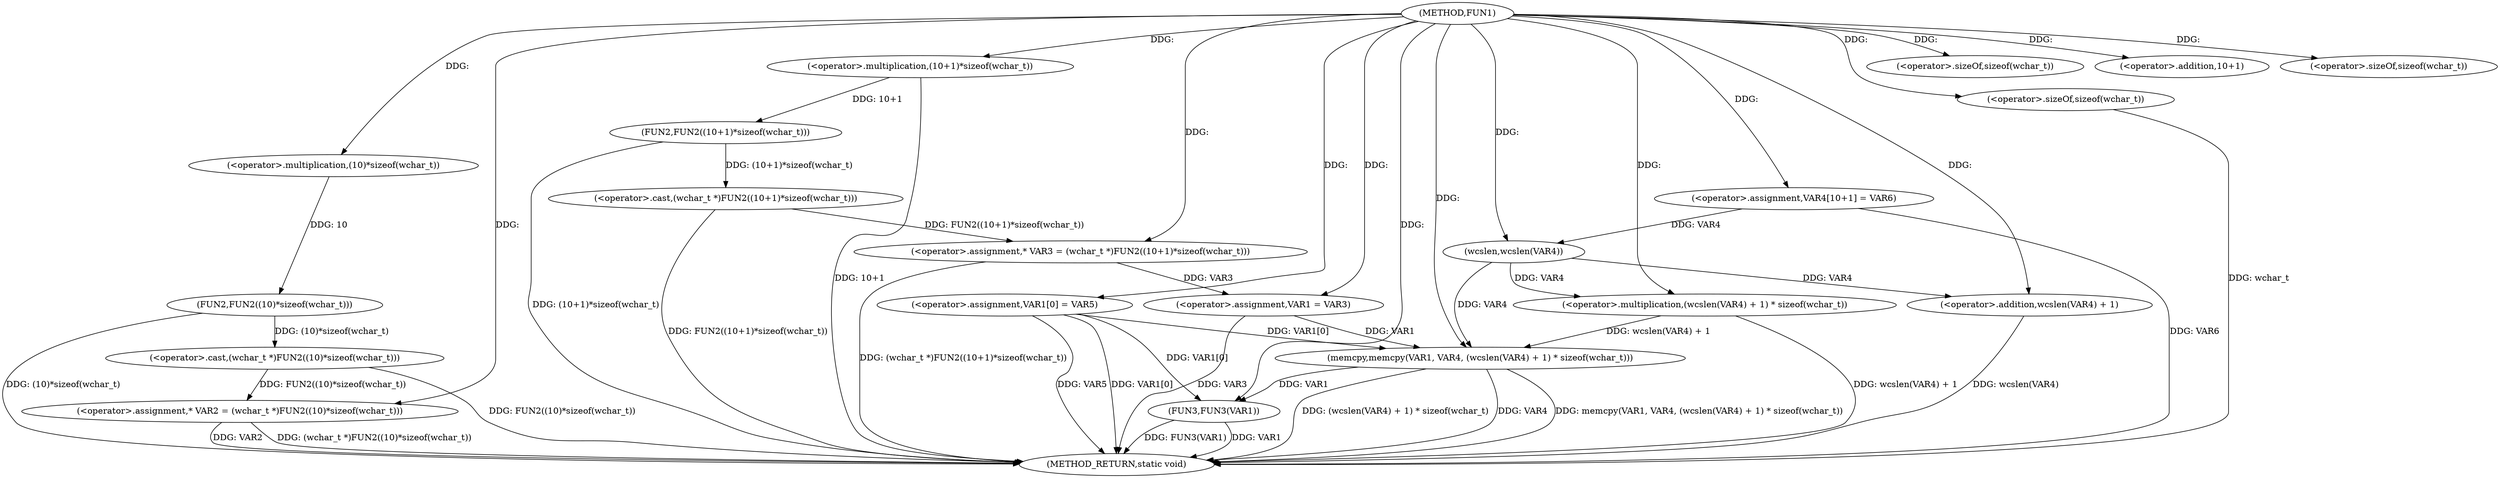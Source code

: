 digraph FUN1 {  
"1000100" [label = "(METHOD,FUN1)" ]
"1000152" [label = "(METHOD_RETURN,static void)" ]
"1000104" [label = "(<operator>.assignment,* VAR2 = (wchar_t *)FUN2((10)*sizeof(wchar_t)))" ]
"1000106" [label = "(<operator>.cast,(wchar_t *)FUN2((10)*sizeof(wchar_t)))" ]
"1000108" [label = "(FUN2,FUN2((10)*sizeof(wchar_t)))" ]
"1000109" [label = "(<operator>.multiplication,(10)*sizeof(wchar_t))" ]
"1000111" [label = "(<operator>.sizeOf,sizeof(wchar_t))" ]
"1000114" [label = "(<operator>.assignment,* VAR3 = (wchar_t *)FUN2((10+1)*sizeof(wchar_t)))" ]
"1000116" [label = "(<operator>.cast,(wchar_t *)FUN2((10+1)*sizeof(wchar_t)))" ]
"1000118" [label = "(FUN2,FUN2((10+1)*sizeof(wchar_t)))" ]
"1000119" [label = "(<operator>.multiplication,(10+1)*sizeof(wchar_t))" ]
"1000120" [label = "(<operator>.addition,10+1)" ]
"1000123" [label = "(<operator>.sizeOf,sizeof(wchar_t))" ]
"1000127" [label = "(<operator>.assignment,VAR1 = VAR3)" ]
"1000130" [label = "(<operator>.assignment,VAR1[0] = VAR5)" ]
"1000137" [label = "(<operator>.assignment,VAR4[10+1] = VAR6)" ]
"1000140" [label = "(memcpy,memcpy(VAR1, VAR4, (wcslen(VAR4) + 1) * sizeof(wchar_t)))" ]
"1000143" [label = "(<operator>.multiplication,(wcslen(VAR4) + 1) * sizeof(wchar_t))" ]
"1000144" [label = "(<operator>.addition,wcslen(VAR4) + 1)" ]
"1000145" [label = "(wcslen,wcslen(VAR4))" ]
"1000148" [label = "(<operator>.sizeOf,sizeof(wchar_t))" ]
"1000150" [label = "(FUN3,FUN3(VAR1))" ]
  "1000140" -> "1000152"  [ label = "DDG: VAR4"] 
  "1000106" -> "1000152"  [ label = "DDG: FUN2((10)*sizeof(wchar_t))"] 
  "1000150" -> "1000152"  [ label = "DDG: VAR1"] 
  "1000104" -> "1000152"  [ label = "DDG: VAR2"] 
  "1000137" -> "1000152"  [ label = "DDG: VAR6"] 
  "1000140" -> "1000152"  [ label = "DDG: memcpy(VAR1, VAR4, (wcslen(VAR4) + 1) * sizeof(wchar_t))"] 
  "1000116" -> "1000152"  [ label = "DDG: FUN2((10+1)*sizeof(wchar_t))"] 
  "1000119" -> "1000152"  [ label = "DDG: 10+1"] 
  "1000150" -> "1000152"  [ label = "DDG: FUN3(VAR1)"] 
  "1000118" -> "1000152"  [ label = "DDG: (10+1)*sizeof(wchar_t)"] 
  "1000114" -> "1000152"  [ label = "DDG: (wchar_t *)FUN2((10+1)*sizeof(wchar_t))"] 
  "1000130" -> "1000152"  [ label = "DDG: VAR1[0]"] 
  "1000127" -> "1000152"  [ label = "DDG: VAR3"] 
  "1000143" -> "1000152"  [ label = "DDG: wcslen(VAR4) + 1"] 
  "1000130" -> "1000152"  [ label = "DDG: VAR5"] 
  "1000148" -> "1000152"  [ label = "DDG: wchar_t"] 
  "1000140" -> "1000152"  [ label = "DDG: (wcslen(VAR4) + 1) * sizeof(wchar_t)"] 
  "1000144" -> "1000152"  [ label = "DDG: wcslen(VAR4)"] 
  "1000104" -> "1000152"  [ label = "DDG: (wchar_t *)FUN2((10)*sizeof(wchar_t))"] 
  "1000108" -> "1000152"  [ label = "DDG: (10)*sizeof(wchar_t)"] 
  "1000106" -> "1000104"  [ label = "DDG: FUN2((10)*sizeof(wchar_t))"] 
  "1000100" -> "1000104"  [ label = "DDG: "] 
  "1000108" -> "1000106"  [ label = "DDG: (10)*sizeof(wchar_t)"] 
  "1000109" -> "1000108"  [ label = "DDG: 10"] 
  "1000100" -> "1000109"  [ label = "DDG: "] 
  "1000100" -> "1000111"  [ label = "DDG: "] 
  "1000116" -> "1000114"  [ label = "DDG: FUN2((10+1)*sizeof(wchar_t))"] 
  "1000100" -> "1000114"  [ label = "DDG: "] 
  "1000118" -> "1000116"  [ label = "DDG: (10+1)*sizeof(wchar_t)"] 
  "1000119" -> "1000118"  [ label = "DDG: 10+1"] 
  "1000100" -> "1000119"  [ label = "DDG: "] 
  "1000100" -> "1000120"  [ label = "DDG: "] 
  "1000100" -> "1000123"  [ label = "DDG: "] 
  "1000114" -> "1000127"  [ label = "DDG: VAR3"] 
  "1000100" -> "1000127"  [ label = "DDG: "] 
  "1000100" -> "1000130"  [ label = "DDG: "] 
  "1000100" -> "1000137"  [ label = "DDG: "] 
  "1000127" -> "1000140"  [ label = "DDG: VAR1"] 
  "1000130" -> "1000140"  [ label = "DDG: VAR1[0]"] 
  "1000100" -> "1000140"  [ label = "DDG: "] 
  "1000145" -> "1000140"  [ label = "DDG: VAR4"] 
  "1000143" -> "1000140"  [ label = "DDG: wcslen(VAR4) + 1"] 
  "1000145" -> "1000143"  [ label = "DDG: VAR4"] 
  "1000100" -> "1000143"  [ label = "DDG: "] 
  "1000145" -> "1000144"  [ label = "DDG: VAR4"] 
  "1000137" -> "1000145"  [ label = "DDG: VAR4"] 
  "1000100" -> "1000145"  [ label = "DDG: "] 
  "1000100" -> "1000144"  [ label = "DDG: "] 
  "1000100" -> "1000148"  [ label = "DDG: "] 
  "1000140" -> "1000150"  [ label = "DDG: VAR1"] 
  "1000130" -> "1000150"  [ label = "DDG: VAR1[0]"] 
  "1000100" -> "1000150"  [ label = "DDG: "] 
}
